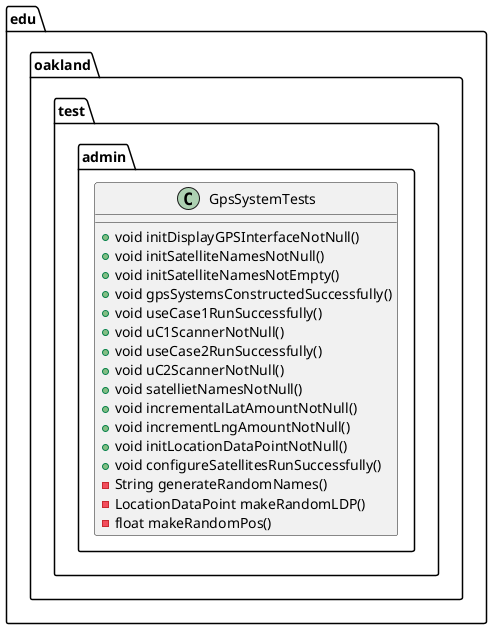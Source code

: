 @startuml GpsSystemTests

package edu.oakland.test.admin {
    class GpsSystemTests {
        + void initDisplayGPSInterfaceNotNull()
        + void initSatelliteNamesNotNull()
        + void initSatelliteNamesNotEmpty()
        + void gpsSystemsConstructedSuccessfully()
        + void useCase1RunSuccessfully()
        + void uC1ScannerNotNull()
        + void useCase2RunSuccessfully()
        + void uC2ScannerNotNull()
        + void satellietNamesNotNull()
        + void incrementalLatAmountNotNull()
        + void incrementLngAmountNotNull()
        + void initLocationDataPointNotNull()
        + void configureSatellitesRunSuccessfully()
        - String generateRandomNames()
        - LocationDataPoint makeRandomLDP()
        - float makeRandomPos()
    }
}

@enduml

